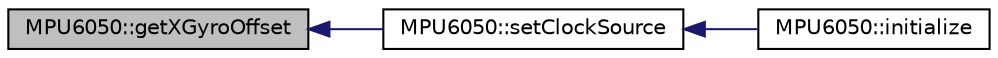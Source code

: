 digraph "MPU6050::getXGyroOffset"
{
  edge [fontname="Helvetica",fontsize="10",labelfontname="Helvetica",labelfontsize="10"];
  node [fontname="Helvetica",fontsize="10",shape=record];
  rankdir="LR";
  Node547 [label="MPU6050::getXGyroOffset",height=0.2,width=0.4,color="black", fillcolor="grey75", style="filled", fontcolor="black"];
  Node547 -> Node548 [dir="back",color="midnightblue",fontsize="10",style="solid",fontname="Helvetica"];
  Node548 [label="MPU6050::setClockSource",height=0.2,width=0.4,color="black", fillcolor="white", style="filled",URL="$class_m_p_u6050.html#a4c1cd147d038e024bdeaa053c4d77734",tooltip="Set clock source setting. "];
  Node548 -> Node549 [dir="back",color="midnightblue",fontsize="10",style="solid",fontname="Helvetica"];
  Node549 [label="MPU6050::initialize",height=0.2,width=0.4,color="black", fillcolor="white", style="filled",URL="$class_m_p_u6050.html#abd8fc6c18adf158011118fbccc7e7054",tooltip="Power on and prepare for general usage. "];
}
